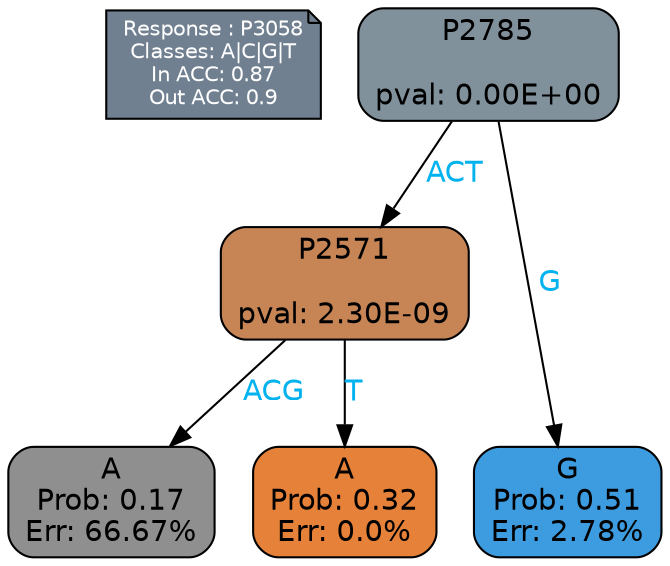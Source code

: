 digraph Tree {
node [shape=box, style="filled, rounded", color="black", fontname=helvetica] ;
graph [ranksep=equally, splines=polylines, bgcolor=transparent, dpi=600] ;
edge [fontname=helvetica] ;
LEGEND [label="Response : P3058
Classes: A|C|G|T
In ACC: 0.87
Out ACC: 0.9
",shape=note,align=left,style=filled,fillcolor="slategray",fontcolor="white",fontsize=10];1 [label="P2785

pval: 0.00E+00", fillcolor="#81919c"] ;
2 [label="P2571

pval: 2.30E-09", fillcolor="#c78556"] ;
3 [label="A
Prob: 0.17
Err: 66.67%", fillcolor="#8f8f8f"] ;
4 [label="A
Prob: 0.32
Err: 0.0%", fillcolor="#e58139"] ;
5 [label="G
Prob: 0.51
Err: 2.78%", fillcolor="#3d9ce0"] ;
1 -> 2 [label="ACT",fontcolor=deepskyblue2] ;
1 -> 5 [label="G",fontcolor=deepskyblue2] ;
2 -> 3 [label="ACG",fontcolor=deepskyblue2] ;
2 -> 4 [label="T",fontcolor=deepskyblue2] ;
{rank = same; 3;4;5;}{rank = same; LEGEND;1;}}